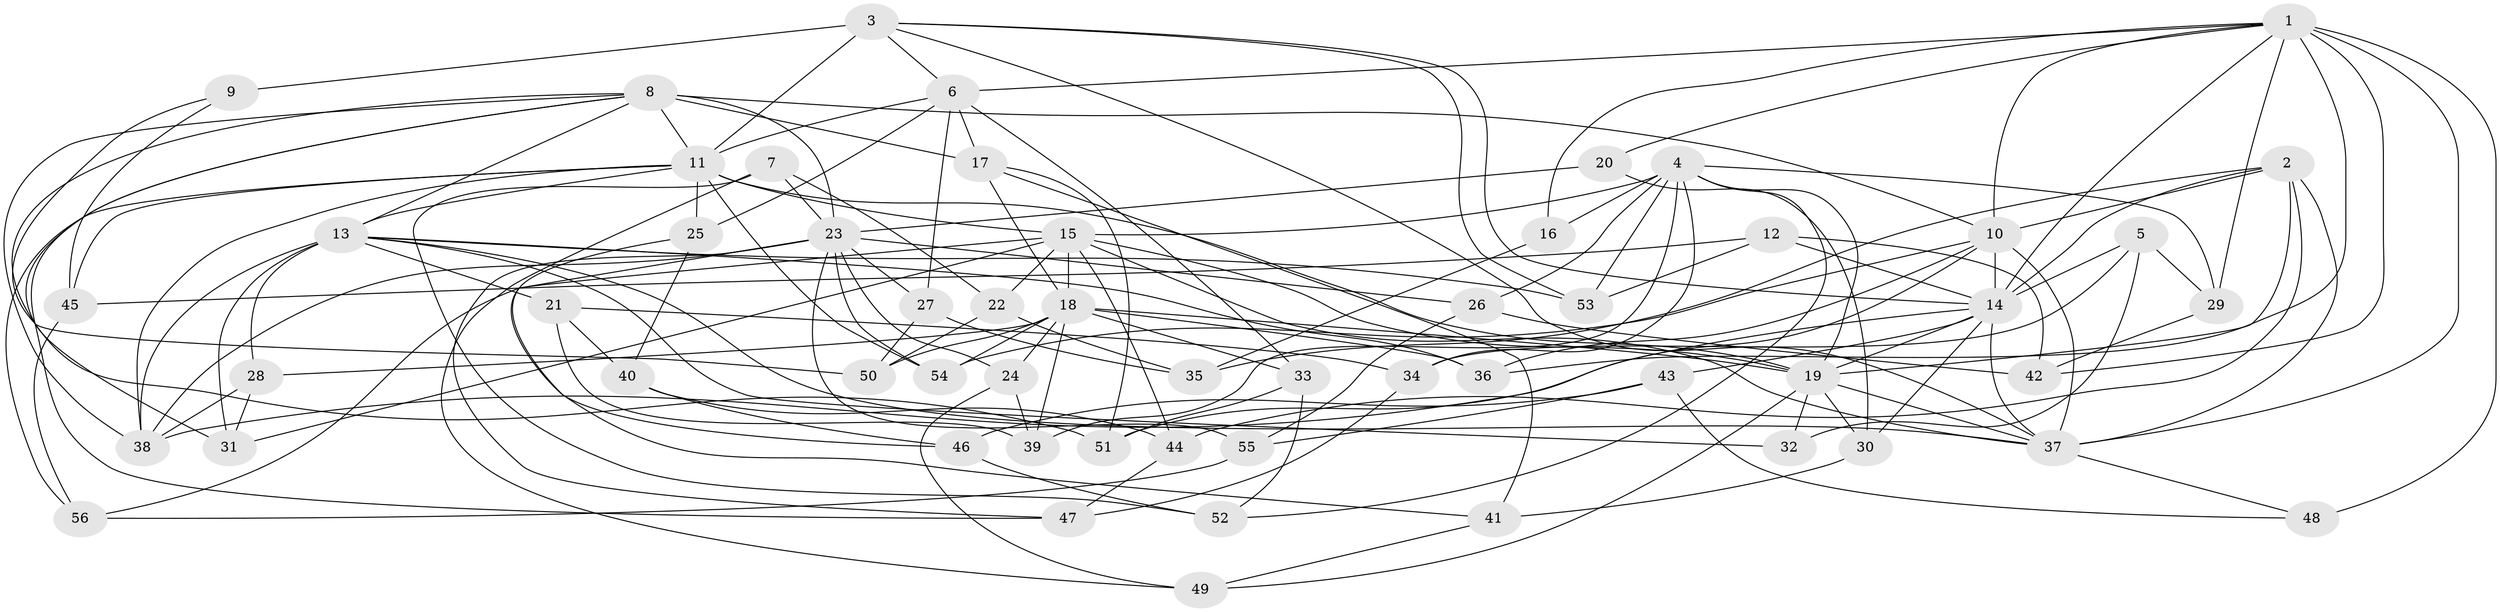 // original degree distribution, {4: 1.0}
// Generated by graph-tools (version 1.1) at 2025/53/03/04/25 22:53:40]
// undirected, 56 vertices, 149 edges
graph export_dot {
  node [color=gray90,style=filled];
  1;
  2;
  3;
  4;
  5;
  6;
  7;
  8;
  9;
  10;
  11;
  12;
  13;
  14;
  15;
  16;
  17;
  18;
  19;
  20;
  21;
  22;
  23;
  24;
  25;
  26;
  27;
  28;
  29;
  30;
  31;
  32;
  33;
  34;
  35;
  36;
  37;
  38;
  39;
  40;
  41;
  42;
  43;
  44;
  45;
  46;
  47;
  48;
  49;
  50;
  51;
  52;
  53;
  54;
  55;
  56;
  1 -- 6 [weight=1.0];
  1 -- 10 [weight=1.0];
  1 -- 14 [weight=1.0];
  1 -- 16 [weight=1.0];
  1 -- 20 [weight=1.0];
  1 -- 29 [weight=1.0];
  1 -- 36 [weight=1.0];
  1 -- 37 [weight=2.0];
  1 -- 42 [weight=1.0];
  1 -- 48 [weight=2.0];
  2 -- 10 [weight=1.0];
  2 -- 14 [weight=1.0];
  2 -- 19 [weight=2.0];
  2 -- 35 [weight=1.0];
  2 -- 37 [weight=2.0];
  2 -- 44 [weight=1.0];
  3 -- 6 [weight=1.0];
  3 -- 9 [weight=2.0];
  3 -- 11 [weight=2.0];
  3 -- 14 [weight=1.0];
  3 -- 37 [weight=1.0];
  3 -- 53 [weight=1.0];
  4 -- 15 [weight=1.0];
  4 -- 16 [weight=2.0];
  4 -- 19 [weight=1.0];
  4 -- 26 [weight=1.0];
  4 -- 29 [weight=1.0];
  4 -- 34 [weight=1.0];
  4 -- 39 [weight=1.0];
  4 -- 52 [weight=1.0];
  4 -- 53 [weight=1.0];
  5 -- 14 [weight=1.0];
  5 -- 29 [weight=1.0];
  5 -- 32 [weight=1.0];
  5 -- 34 [weight=1.0];
  6 -- 11 [weight=1.0];
  6 -- 17 [weight=2.0];
  6 -- 25 [weight=1.0];
  6 -- 27 [weight=1.0];
  6 -- 33 [weight=1.0];
  7 -- 22 [weight=1.0];
  7 -- 23 [weight=1.0];
  7 -- 49 [weight=1.0];
  7 -- 52 [weight=1.0];
  8 -- 10 [weight=1.0];
  8 -- 11 [weight=1.0];
  8 -- 13 [weight=2.0];
  8 -- 17 [weight=3.0];
  8 -- 23 [weight=1.0];
  8 -- 31 [weight=1.0];
  8 -- 38 [weight=1.0];
  8 -- 47 [weight=1.0];
  8 -- 51 [weight=1.0];
  9 -- 45 [weight=1.0];
  9 -- 50 [weight=1.0];
  10 -- 14 [weight=1.0];
  10 -- 36 [weight=1.0];
  10 -- 37 [weight=1.0];
  10 -- 51 [weight=1.0];
  10 -- 54 [weight=1.0];
  11 -- 13 [weight=1.0];
  11 -- 15 [weight=1.0];
  11 -- 19 [weight=1.0];
  11 -- 25 [weight=1.0];
  11 -- 38 [weight=1.0];
  11 -- 45 [weight=1.0];
  11 -- 54 [weight=1.0];
  11 -- 56 [weight=1.0];
  12 -- 14 [weight=1.0];
  12 -- 42 [weight=1.0];
  12 -- 45 [weight=1.0];
  12 -- 53 [weight=1.0];
  13 -- 21 [weight=1.0];
  13 -- 28 [weight=1.0];
  13 -- 31 [weight=1.0];
  13 -- 32 [weight=2.0];
  13 -- 36 [weight=1.0];
  13 -- 37 [weight=1.0];
  13 -- 38 [weight=1.0];
  13 -- 53 [weight=1.0];
  14 -- 19 [weight=1.0];
  14 -- 30 [weight=1.0];
  14 -- 37 [weight=2.0];
  14 -- 38 [weight=1.0];
  14 -- 43 [weight=1.0];
  15 -- 18 [weight=1.0];
  15 -- 19 [weight=2.0];
  15 -- 22 [weight=1.0];
  15 -- 31 [weight=1.0];
  15 -- 37 [weight=1.0];
  15 -- 44 [weight=1.0];
  15 -- 56 [weight=1.0];
  16 -- 35 [weight=1.0];
  17 -- 18 [weight=1.0];
  17 -- 41 [weight=1.0];
  17 -- 51 [weight=1.0];
  18 -- 19 [weight=1.0];
  18 -- 24 [weight=1.0];
  18 -- 28 [weight=1.0];
  18 -- 33 [weight=1.0];
  18 -- 36 [weight=1.0];
  18 -- 39 [weight=1.0];
  18 -- 50 [weight=1.0];
  18 -- 54 [weight=1.0];
  19 -- 30 [weight=1.0];
  19 -- 32 [weight=1.0];
  19 -- 37 [weight=1.0];
  19 -- 49 [weight=1.0];
  20 -- 23 [weight=2.0];
  20 -- 30 [weight=1.0];
  21 -- 34 [weight=1.0];
  21 -- 39 [weight=1.0];
  21 -- 40 [weight=1.0];
  22 -- 35 [weight=1.0];
  22 -- 50 [weight=1.0];
  23 -- 24 [weight=1.0];
  23 -- 26 [weight=1.0];
  23 -- 27 [weight=1.0];
  23 -- 38 [weight=1.0];
  23 -- 41 [weight=1.0];
  23 -- 47 [weight=1.0];
  23 -- 54 [weight=1.0];
  23 -- 55 [weight=1.0];
  24 -- 39 [weight=1.0];
  24 -- 49 [weight=1.0];
  25 -- 40 [weight=1.0];
  25 -- 46 [weight=1.0];
  26 -- 42 [weight=1.0];
  26 -- 55 [weight=1.0];
  27 -- 35 [weight=1.0];
  27 -- 50 [weight=1.0];
  28 -- 31 [weight=1.0];
  28 -- 38 [weight=1.0];
  29 -- 42 [weight=1.0];
  30 -- 41 [weight=1.0];
  33 -- 51 [weight=1.0];
  33 -- 52 [weight=1.0];
  34 -- 47 [weight=1.0];
  37 -- 48 [weight=1.0];
  40 -- 44 [weight=1.0];
  40 -- 46 [weight=1.0];
  41 -- 49 [weight=1.0];
  43 -- 46 [weight=1.0];
  43 -- 48 [weight=1.0];
  43 -- 55 [weight=1.0];
  44 -- 47 [weight=1.0];
  45 -- 56 [weight=1.0];
  46 -- 52 [weight=1.0];
  55 -- 56 [weight=1.0];
}

